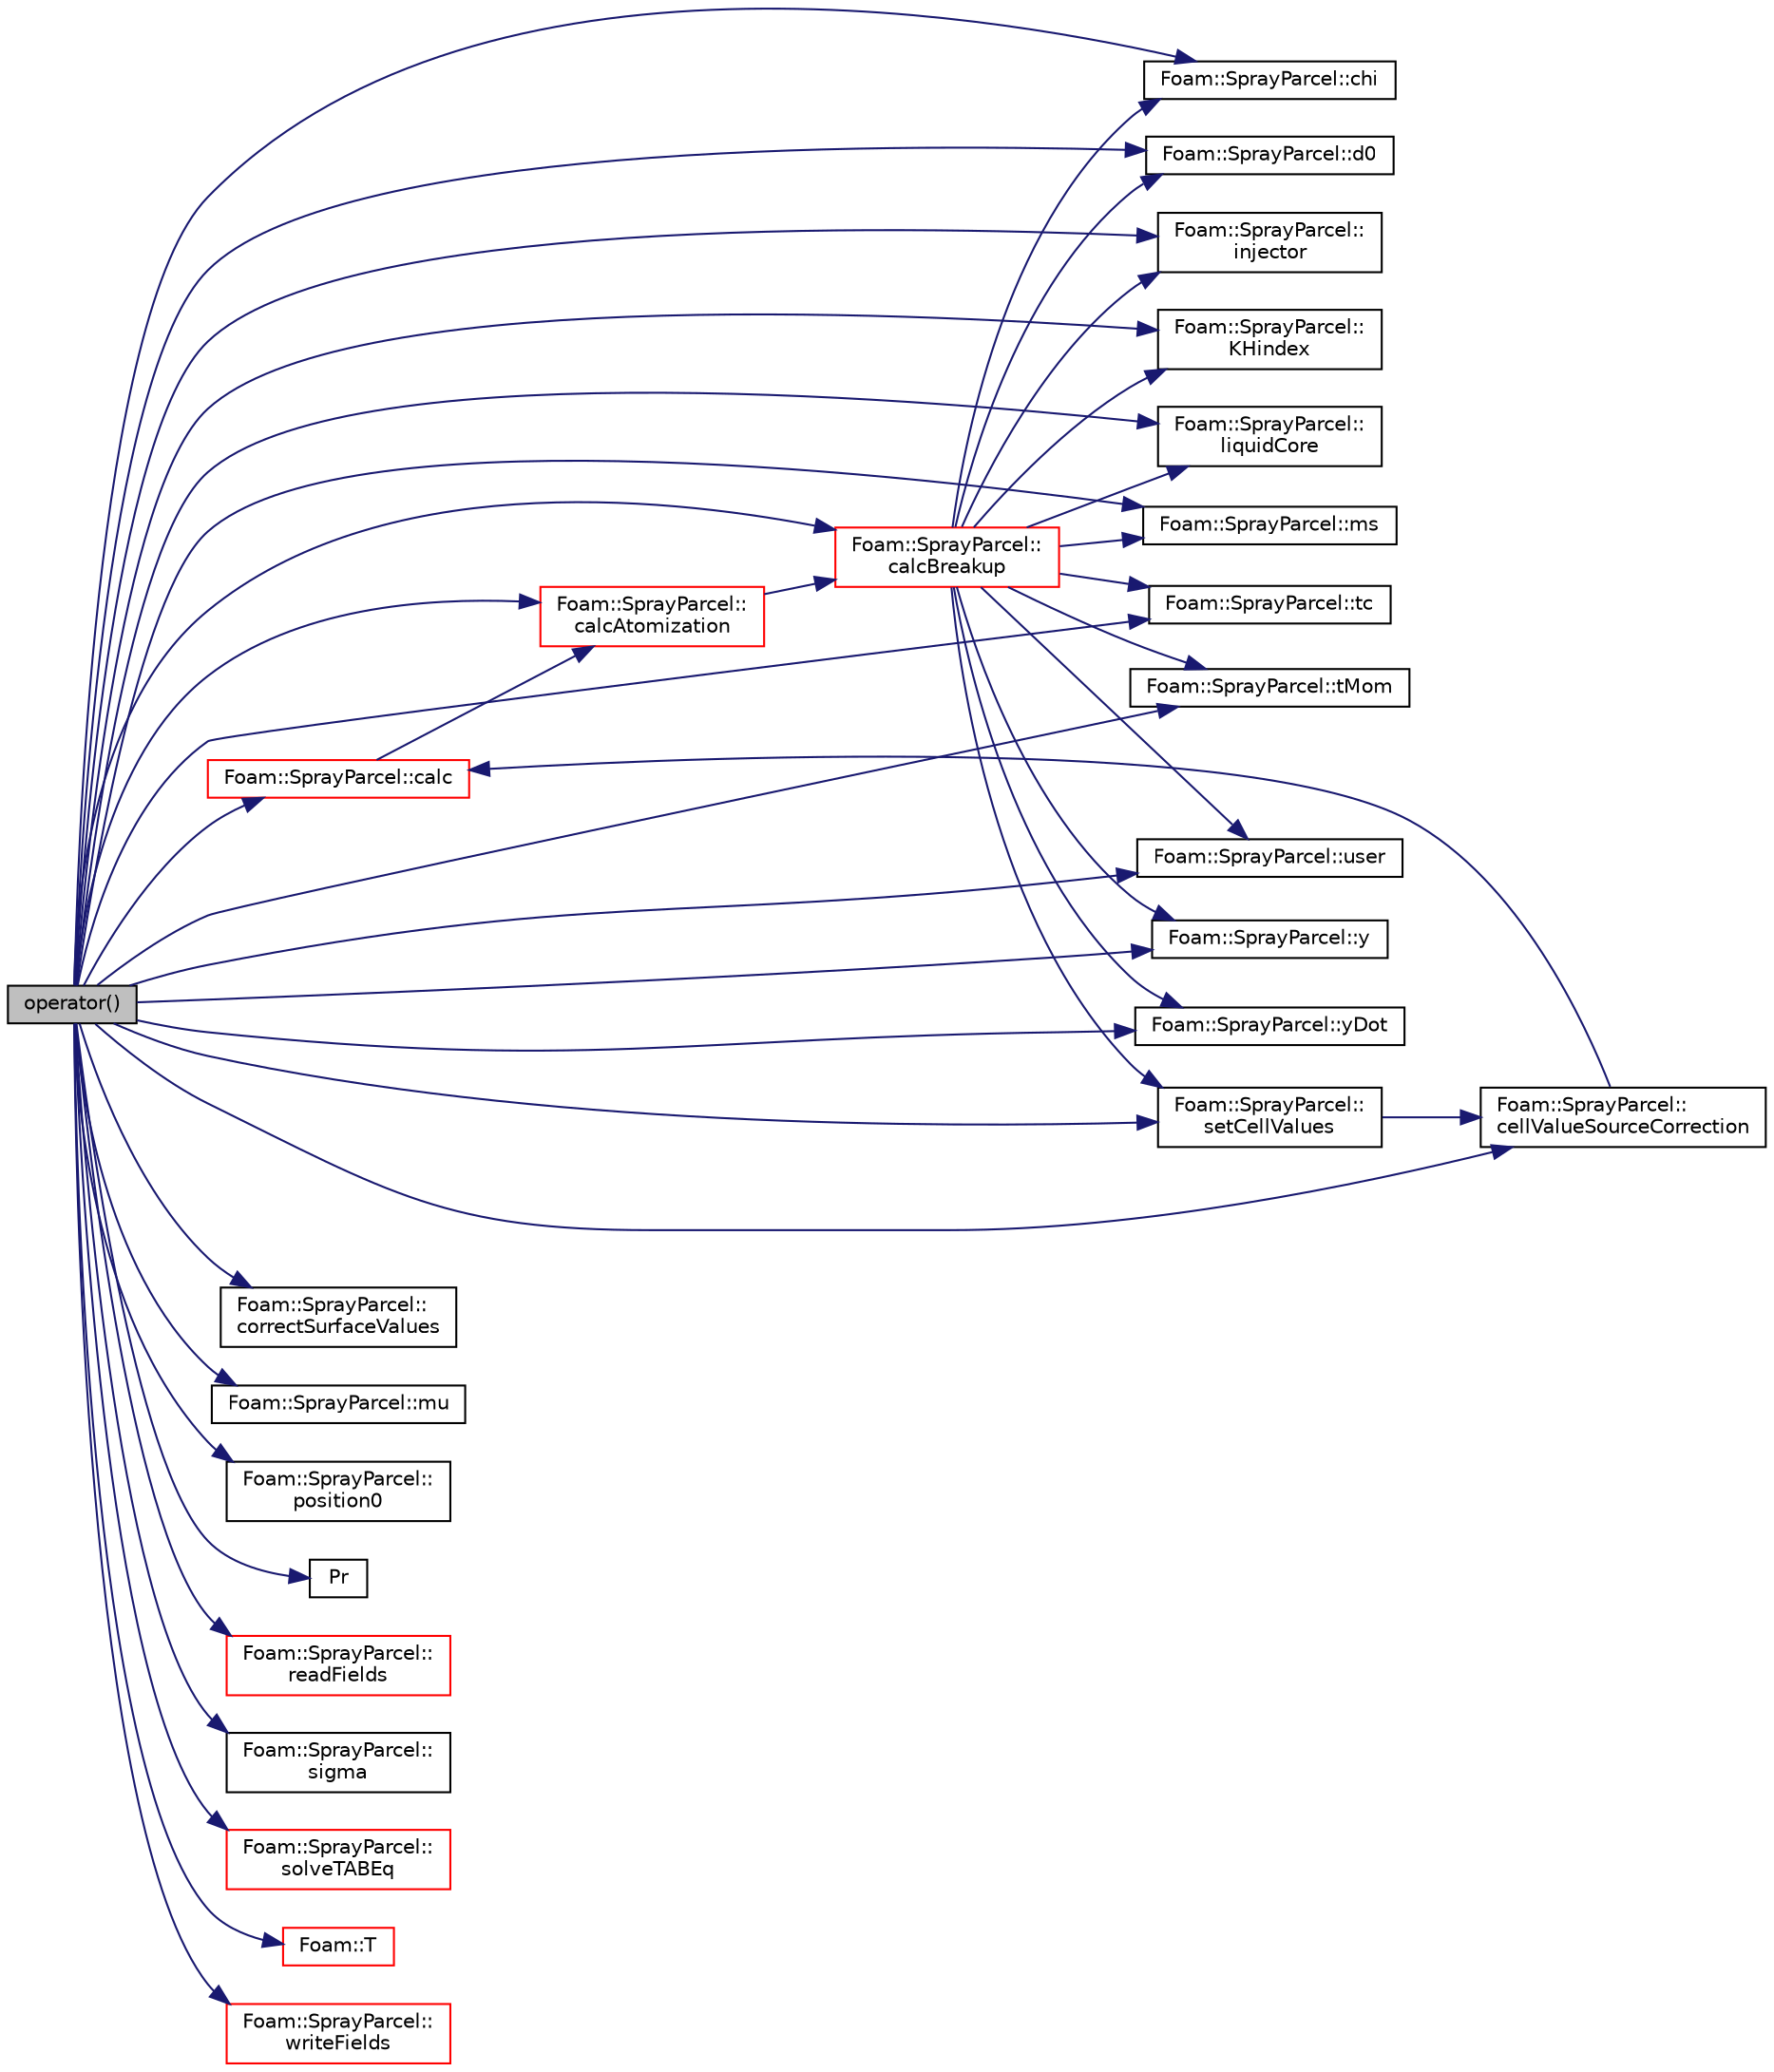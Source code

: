 digraph "operator()"
{
  bgcolor="transparent";
  edge [fontname="Helvetica",fontsize="10",labelfontname="Helvetica",labelfontsize="10"];
  node [fontname="Helvetica",fontsize="10",shape=record];
  rankdir="LR";
  Node1 [label="operator()",height=0.2,width=0.4,color="black", fillcolor="grey75", style="filled", fontcolor="black"];
  Node1 -> Node2 [color="midnightblue",fontsize="10",style="solid",fontname="Helvetica"];
  Node2 [label="Foam::SprayParcel::calc",height=0.2,width=0.4,color="red",URL="$a02483.html#a6a46515d02de32cba752f8c0cdd512e9",tooltip="Update parcel properties over the time interval. "];
  Node2 -> Node3 [color="midnightblue",fontsize="10",style="solid",fontname="Helvetica"];
  Node3 [label="Foam::SprayParcel::\lcalcAtomization",height=0.2,width=0.4,color="red",URL="$a02483.html#a1a437fdd14fbafd4141d04db0ff7f246",tooltip="Correct parcel properties according to atomization model. "];
  Node3 -> Node4 [color="midnightblue",fontsize="10",style="solid",fontname="Helvetica"];
  Node4 [label="Foam::SprayParcel::\lcalcBreakup",height=0.2,width=0.4,color="red",URL="$a02483.html#a53aefcdd93050183a15b2b569718b38f",tooltip="Correct parcel properties according to breakup model. "];
  Node4 -> Node5 [color="midnightblue",fontsize="10",style="solid",fontname="Helvetica"];
  Node5 [label="Foam::SprayParcel::chi",height=0.2,width=0.4,color="black",URL="$a02483.html#a9eb57571a3375d0c112736838d39f199",tooltip="Calculate the chi-factor for flash-boiling for the. "];
  Node4 -> Node6 [color="midnightblue",fontsize="10",style="solid",fontname="Helvetica"];
  Node6 [label="Foam::SprayParcel::d0",height=0.2,width=0.4,color="black",URL="$a02483.html#a4ff6edc55da7d8c5ab00cdf3ff3999b7",tooltip="Return const access to initial droplet diameter. "];
  Node4 -> Node7 [color="midnightblue",fontsize="10",style="solid",fontname="Helvetica"];
  Node7 [label="Foam::SprayParcel::\linjector",height=0.2,width=0.4,color="black",URL="$a02483.html#a468ada3e18cb5367f4f88716077208f1",tooltip="Return const access to injector id. "];
  Node4 -> Node8 [color="midnightblue",fontsize="10",style="solid",fontname="Helvetica"];
  Node8 [label="Foam::SprayParcel::\lKHindex",height=0.2,width=0.4,color="black",URL="$a02483.html#abdefde9c7da8c85af3d878876b0e3a94",tooltip="Return const access to Kelvin-Helmholtz breakup index. "];
  Node4 -> Node9 [color="midnightblue",fontsize="10",style="solid",fontname="Helvetica"];
  Node9 [label="Foam::SprayParcel::\lliquidCore",height=0.2,width=0.4,color="black",URL="$a02483.html#ad0e170c9747b16f03fc1285d8b20ac54",tooltip="Return const access to liquid core. "];
  Node4 -> Node10 [color="midnightblue",fontsize="10",style="solid",fontname="Helvetica"];
  Node10 [label="Foam::SprayParcel::ms",height=0.2,width=0.4,color="black",URL="$a02483.html#a866cb8493428411d3a7f41af59b9a018",tooltip="Return const access to stripped parcel mass. "];
  Node4 -> Node11 [color="midnightblue",fontsize="10",style="solid",fontname="Helvetica"];
  Node11 [label="Foam::SprayParcel::\lsetCellValues",height=0.2,width=0.4,color="black",URL="$a02483.html#ad8f8e29c218563cbc811689b2b2ddb28",tooltip="Set cell values. "];
  Node11 -> Node12 [color="midnightblue",fontsize="10",style="solid",fontname="Helvetica"];
  Node12 [label="Foam::SprayParcel::\lcellValueSourceCorrection",height=0.2,width=0.4,color="black",URL="$a02483.html#af47d660ddf922326f7b61a7d841572e5",tooltip="Correct cell values using latest transfer information. "];
  Node12 -> Node2 [color="midnightblue",fontsize="10",style="solid",fontname="Helvetica"];
  Node4 -> Node13 [color="midnightblue",fontsize="10",style="solid",fontname="Helvetica"];
  Node13 [label="Foam::SprayParcel::tc",height=0.2,width=0.4,color="black",URL="$a02483.html#a771edeca9ba5ede9e726452450bf959a",tooltip="Return const access to atomization characteristic time. "];
  Node4 -> Node14 [color="midnightblue",fontsize="10",style="solid",fontname="Helvetica"];
  Node14 [label="Foam::SprayParcel::tMom",height=0.2,width=0.4,color="black",URL="$a02483.html#aa931e86adad499c2e802a194404a85ab",tooltip="Return const access to momentum relaxation time. "];
  Node4 -> Node15 [color="midnightblue",fontsize="10",style="solid",fontname="Helvetica"];
  Node15 [label="Foam::SprayParcel::user",height=0.2,width=0.4,color="black",URL="$a02483.html#a6ecbea9e5bdf98bdfb7db0b2a5f2ba87",tooltip="Return const access to passive user scalar. "];
  Node4 -> Node16 [color="midnightblue",fontsize="10",style="solid",fontname="Helvetica"];
  Node16 [label="Foam::SprayParcel::y",height=0.2,width=0.4,color="black",URL="$a02483.html#a5beeed32e16d04efe31436360113a5ad",tooltip="Return const access to spherical deviation. "];
  Node4 -> Node17 [color="midnightblue",fontsize="10",style="solid",fontname="Helvetica"];
  Node17 [label="Foam::SprayParcel::yDot",height=0.2,width=0.4,color="black",URL="$a02483.html#a60730c1f30a0034301bf83969e383fa1",tooltip="Return const access to rate of change of spherical deviation. "];
  Node1 -> Node3 [color="midnightblue",fontsize="10",style="solid",fontname="Helvetica"];
  Node1 -> Node4 [color="midnightblue",fontsize="10",style="solid",fontname="Helvetica"];
  Node1 -> Node12 [color="midnightblue",fontsize="10",style="solid",fontname="Helvetica"];
  Node1 -> Node5 [color="midnightblue",fontsize="10",style="solid",fontname="Helvetica"];
  Node1 -> Node18 [color="midnightblue",fontsize="10",style="solid",fontname="Helvetica"];
  Node18 [label="Foam::SprayParcel::\lcorrectSurfaceValues",height=0.2,width=0.4,color="black",URL="$a02483.html#ae5dfdddaffc7f31245b13a68557b913d",tooltip="Correct surface values due to emitted species. "];
  Node1 -> Node6 [color="midnightblue",fontsize="10",style="solid",fontname="Helvetica"];
  Node1 -> Node7 [color="midnightblue",fontsize="10",style="solid",fontname="Helvetica"];
  Node1 -> Node8 [color="midnightblue",fontsize="10",style="solid",fontname="Helvetica"];
  Node1 -> Node9 [color="midnightblue",fontsize="10",style="solid",fontname="Helvetica"];
  Node1 -> Node10 [color="midnightblue",fontsize="10",style="solid",fontname="Helvetica"];
  Node1 -> Node19 [color="midnightblue",fontsize="10",style="solid",fontname="Helvetica"];
  Node19 [label="Foam::SprayParcel::mu",height=0.2,width=0.4,color="black",URL="$a02483.html#a1da3c806c5b2419fce41474443bcec65",tooltip="Return const access to the liquid dynamic viscosity. "];
  Node1 -> Node20 [color="midnightblue",fontsize="10",style="solid",fontname="Helvetica"];
  Node20 [label="Foam::SprayParcel::\lposition0",height=0.2,width=0.4,color="black",URL="$a02483.html#aee5b79853b1db2f9071cc9fa60df65af",tooltip="Return const access to initial droplet position. "];
  Node1 -> Node21 [color="midnightblue",fontsize="10",style="solid",fontname="Helvetica"];
  Node21 [label="Pr",height=0.2,width=0.4,color="black",URL="$a04615.html#aeb70e6440d8d38bb6bd40b634169896a"];
  Node1 -> Node22 [color="midnightblue",fontsize="10",style="solid",fontname="Helvetica"];
  Node22 [label="Foam::SprayParcel::\lreadFields",height=0.2,width=0.4,color="red",URL="$a02483.html#aef842d059922eaaa167c7b8c37378e17",tooltip="Read. "];
  Node1 -> Node11 [color="midnightblue",fontsize="10",style="solid",fontname="Helvetica"];
  Node1 -> Node23 [color="midnightblue",fontsize="10",style="solid",fontname="Helvetica"];
  Node23 [label="Foam::SprayParcel::\lsigma",height=0.2,width=0.4,color="black",URL="$a02483.html#a7cc245a4a75be8ae352b010b2878e3c8",tooltip="Return const access to the liquid surface tension. "];
  Node1 -> Node24 [color="midnightblue",fontsize="10",style="solid",fontname="Helvetica"];
  Node24 [label="Foam::SprayParcel::\lsolveTABEq",height=0.2,width=0.4,color="red",URL="$a02483.html#a7935951deed5d629b5c37f2fd23ef3ca",tooltip="Solve the TAB equation. "];
  Node1 -> Node25 [color="midnightblue",fontsize="10",style="solid",fontname="Helvetica"];
  Node25 [label="Foam::T",height=0.2,width=0.4,color="red",URL="$a10974.html#ae57fda0abb14bb0944947c463c6e09d4"];
  Node1 -> Node13 [color="midnightblue",fontsize="10",style="solid",fontname="Helvetica"];
  Node1 -> Node14 [color="midnightblue",fontsize="10",style="solid",fontname="Helvetica"];
  Node1 -> Node15 [color="midnightblue",fontsize="10",style="solid",fontname="Helvetica"];
  Node1 -> Node26 [color="midnightblue",fontsize="10",style="solid",fontname="Helvetica"];
  Node26 [label="Foam::SprayParcel::\lwriteFields",height=0.2,width=0.4,color="red",URL="$a02483.html#a64adf0008b4736131ce199c3a2c5ffd7",tooltip="Write. "];
  Node1 -> Node16 [color="midnightblue",fontsize="10",style="solid",fontname="Helvetica"];
  Node1 -> Node17 [color="midnightblue",fontsize="10",style="solid",fontname="Helvetica"];
}

